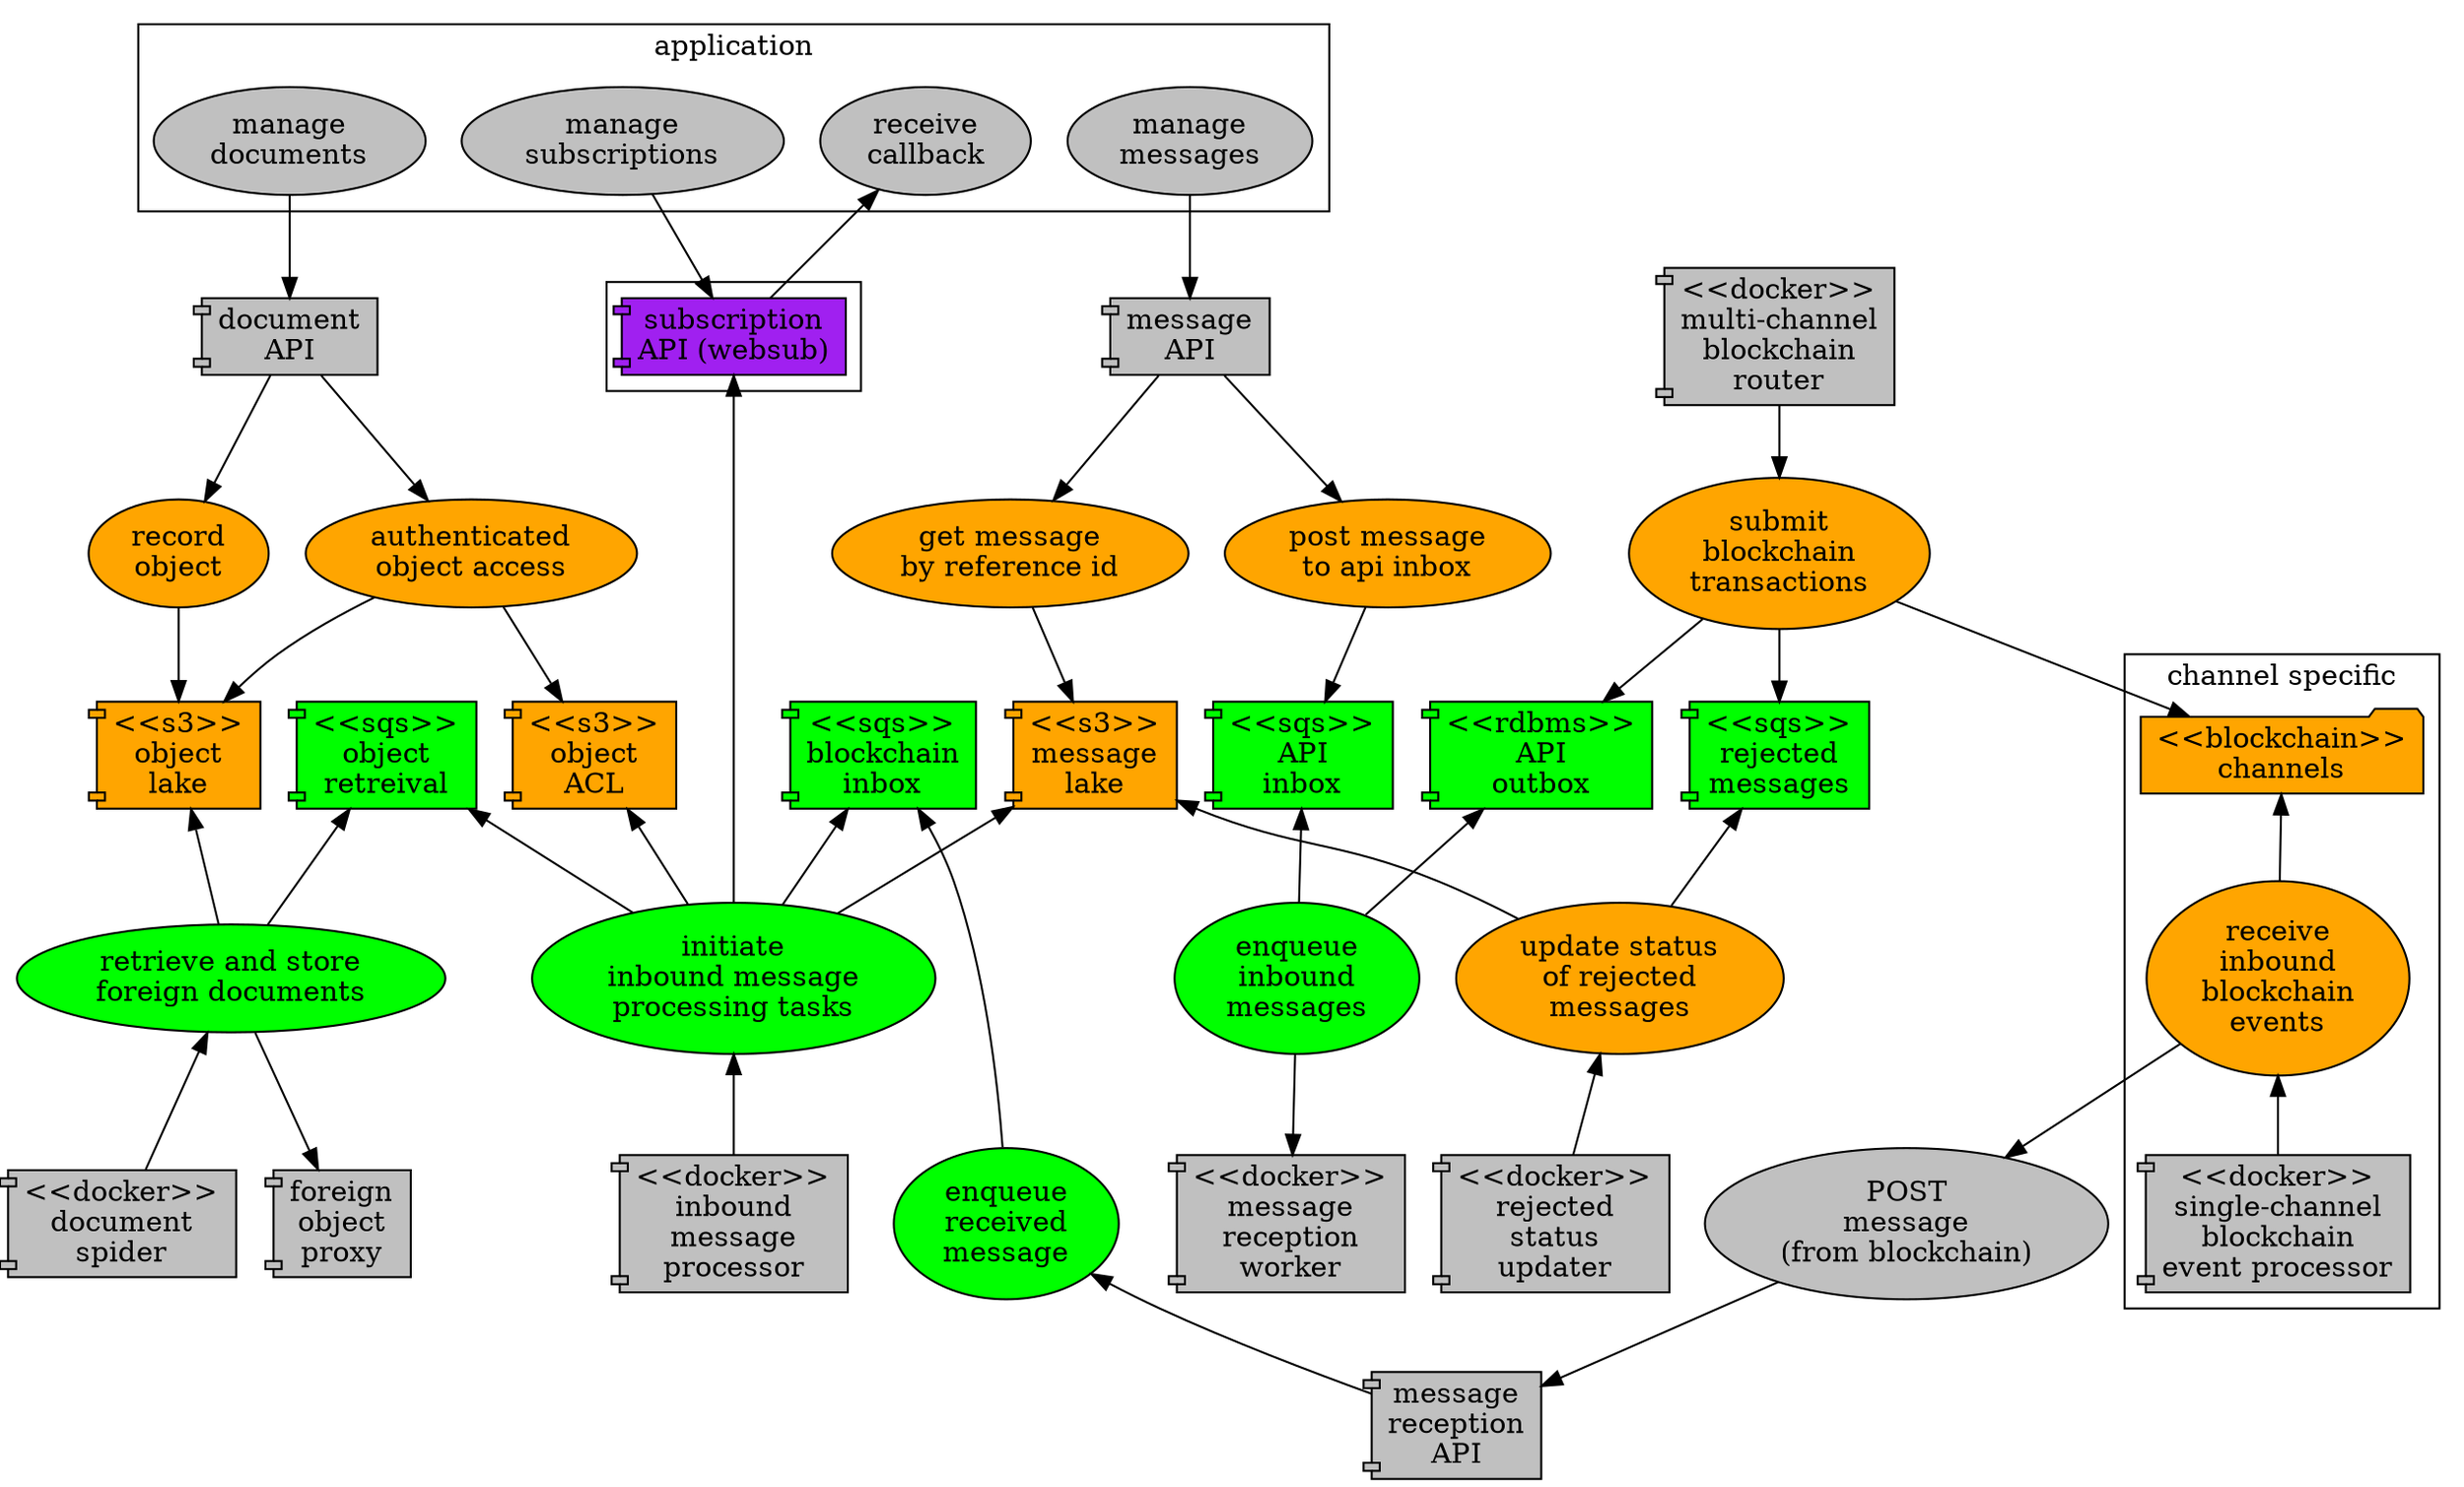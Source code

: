 digraph d {
node [shape=component style=filled fillcolor=grey];

subgraph cluster_app {
    label="application";
    ucp_doc [label="manage\ndocuments" shape=ellipse];
    ucp_sub [label="manage\nsubscriptions" shape=ellipse];
    ucp_msg [label="manage\nmessages" shape=ellipse];
    uc_rx_callback [label="receive\ncallback" shape=ellipse];
}

doc_api [label="document\nAPI" shape=component];
ucp_doc -> doc_api;
msg_api [label="message\nAPI" shape=component];
ucp_msg -> msg_api;

repo_api_outbox [label="<<rdbms>>\nAPI\noutbox" fillcolor=green];
repo_api_inbox [label="<<sqs>>\nAPI\ninbox" fillcolor=green];
repo_bc_inbox [label="<<sqs>>\nblockchain\ninbox" fillcolor=green];
subgraph cluster_ws {
   websub [label="subscription\nAPI (websub)" fillcolor=purple];
}
repo_message_lake [label="<<s3>>\nmessage\nlake" fillcolor=orange];
repo_object_lake [label="<<s3>>\nobject\nlake" fillcolor=orange];
repo_object_acl [label="<<s3>>\nobject\nACL" fillcolor=orange];
repo_object_ret_q [
    label="<<sqs>>\nobject\nretreival"
    fillcolor=green
];

ucp_sub -> websub;

repo_foreign_objects [label="foreign\nobject\nproxy"];
uc_get_objects -> repo_foreign_objects;

uc_authenticated_object_access [
    label="authenticated\nobject access"
    shape=ellipse
    fillcolor=orange
];
doc_api -> uc_authenticated_object_access -> repo_object_acl;
uc_authenticated_object_access -> repo_object_lake;
uc_record_object [
    label="record\nobject"
    shape=ellipse
    fillcolor=orange
];
doc_api -> uc_record_object -> repo_object_lake;

uc_submit_message [
    label="post message\nto api inbox"
    shape=ellipse
    fillcolor=orange
];
uc_check_message [
    label="get message\nby reference id"
    shape=ellipse
    fillcolor=orange
];
msg_api -> uc_check_message -> repo_message_lake;
msg_api -> uc_submit_message -> repo_api_inbox;

uc_api_inout [
    label="enqueue\ninbound\nmessages"
    shape=ellipse fillcolor=green
];
repo_api_inbox -> uc_api_inout [dir=back];
repo_api_outbox -> uc_api_inout [dir=back];
w_api_inout [label="<<docker>>\nmessage\nreception\nworker"];
uc_api_inout -> w_api_inout;

mcu [label="<<docker>>\nmulti-channel\nblockchain\nrouter"];
uc_bc_tx_submit [
    label="submit\nblockchain\ntransactions"
    shape=ellipse
    fillcolor=orange
];
repo_rejected_messages [
    label="<<sqs>>\nrejected\nmessages"
    fillcolor=green
];
mcu -> uc_bc_tx_submit;
uc_bc_tx_submit -> repo_api_outbox;
uc_bc_tx_submit -> repo_bc_channel;
uc_bc_tx_submit -> repo_rejected_messages;

uc_update_status_rejected [
    label="update status\nof rejected\nmessages"
    shape=ellipse
    fillcolor=orange
];
repo_rejected_messages -> uc_update_status_rejected [dir=back];
repo_message_lake -> uc_update_status_rejected [dir=back];
w_status_updater [label="<<docker>>\nrejected\nstatus\nupdater"]
uc_update_status_rejected -> w_status_updater [dir=back];

subgraph cluster_chan {
    label="channel specific";
    repo_bc_channel [
        label="<<blockchain>>\nchannels"
    	fillcolor=orange
    	shape=folder
    ];
    scbcep [
        label="<<docker>>\nsingle-channel\nblockchain\nevent processor"
    ];
    uc_bc_rx_events [
        label="receive\ninbound\nblockchain\nevents"
    	shape=ellipse
    	fillcolor=orange
    ];
    uc_bc_rx_events -> scbcep [dir=back];
}
repo_bc_channel -> uc_bc_rx_events [dir=back];

mp [label="<<docker>>\ninbound\nmessage\nprocessor"]
uc_bc_proc_events [
    label="initiate\ninbound message\nprocessing tasks"
    shape=ellipse
    fillcolor=green
];
repo_bc_inbox -> uc_bc_proc_events [dir=back];
uc_bc_proc_events -> mp [dir=back];
websub -> uc_bc_proc_events [dir=back];
repo_object_acl -> uc_bc_proc_events [dir=back];
repo_message_lake -> uc_bc_proc_events [dir=back];
repo_object_ret_q -> uc_bc_proc_events [dir=back];

uc_rx_callback -> websub [dir=back];

uc_get_objects [
    label="retrieve and store\nforeign documents"
    shape=ellipse
    fillcolor=green
];

repo_object_lake -> uc_get_objects [dir=back];
repo_object_ret_q -> uc_get_objects [dir=back];
uc_enqueue_received_message [
    label="enqueue\nreceived\nmessage"
    shape=ellipse
    fillcolor=green
];
repo_bc_inbox -> uc_enqueue_received_message [dir=back];
//uc_enqueue_received_message -> uc_synth_hidden_messages [dir=back];
reception_api [label="message\nreception\nAPI"]
uc_enqueue_received_message -> reception_api [dir=back];

post_msg_from_bc [
    label="POST\nmessage\n(from blockchain)"
    shape=ellipse
];
post_msg_from_bc -> reception_api;
uc_bc_rx_events -> post_msg_from_bc;

spider [label="<<docker>>\ndocument\nspider"];
uc_get_objects -> spider [dir=back];
}
